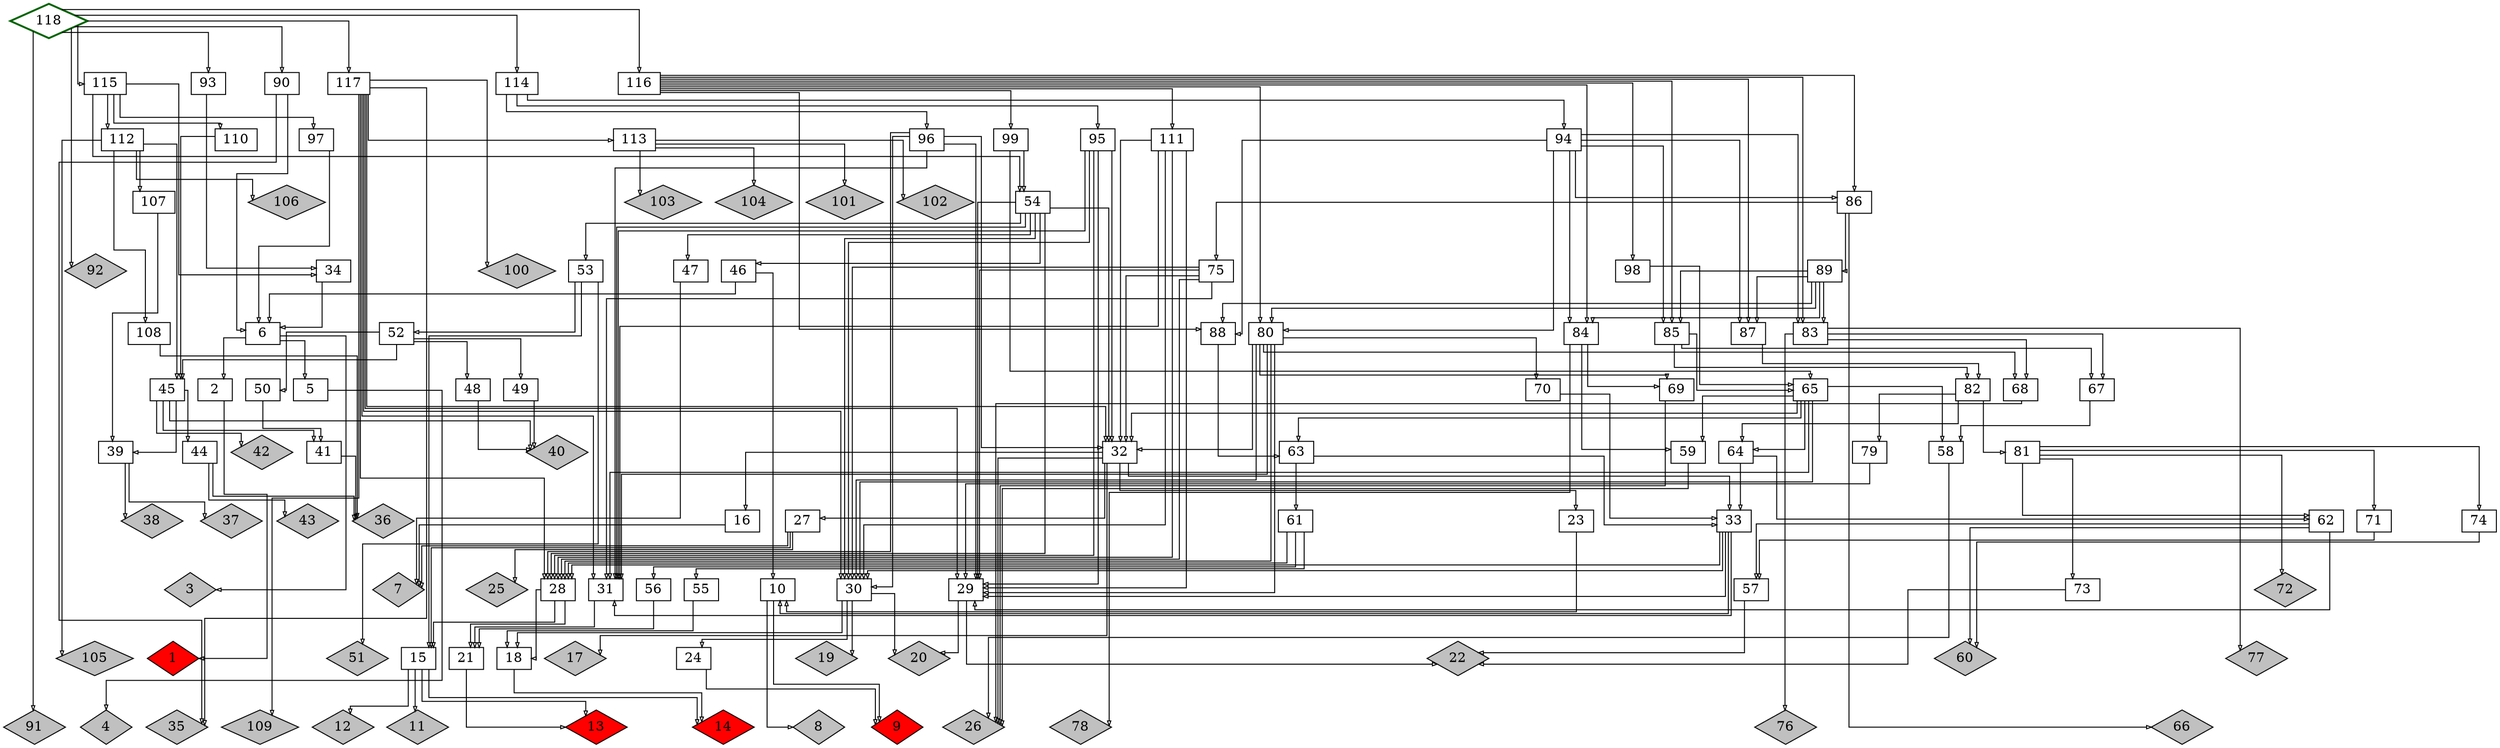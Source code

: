 digraph G {
	concentrate=false
	center=true
	splines=ortho
	nodesep=0.2
	ranksep=0.5
	edge [arrowsize=0.5, arrowhead="empty", weight=0.1]
	{
	node [shape=diamond, style=bold]
	118[color=darkgreen]
	}
	{
	node [shape=diamond, style=filled]
	1, 3, 4, 7, 8, 9, 11, 12, 13, 14, 17, 19, 20, 22, 25, 26, 35, 36, 37, 38, 40, 42, 43, 51, 60, 66, 72, 76, 77, 78, 91, 92, 100, 101, 102, 103, 104, 105, 106, 109 [fillcolor=grey]
	}
	{
	node [shape=box, width=0.5, height=0.3]
	2, 5, 6, 10, 15, 16, 18, 21, 23, 24, 27, 28, 29, 30, 31, 32, 33, 34, 39, 41, 44, 45, 46, 47, 48, 49, 50, 52, 53, 54, 55, 56, 57, 58, 59, 61, 62, 63, 64, 65, 67, 68, 69, 70, 71, 73, 74, 75, 79, 80, 81, 82, 83, 84, 85, 86, 87, 88, 89, 90, 93, 94, 95, 96, 97, 98, 99, 107, 108, 110, 111, 112, 113, 114, 115, 116, 117
	}
	{
	node [shape=diamond, style=filled]
	1, 9, 13, 14 [fillcolor=red]
	}
2 -> 1
5 -> 4
6 -> 2, 3, 5
10 -> 8, 9
15 -> 11, 12, 13, 14
16 -> 7
18 -> 14
21 -> 13
23 -> 10
24 -> 9
27 -> 7, 15, 25
28 -> 15, 18, 21
29 -> 20, 22
30 -> 18, 19, 20, 24
31 -> 21
32 -> 16, 17, 23, 26, 27, 33
33 -> 10, 28, 29, 30, 31
34 -> 6
39 -> 37, 38
41 -> 36
44 -> 36, 43
45 -> 39, 40, 41, 42, 44
46 -> 6, 10
47 -> 7
48 -> 40
49 -> 40
50 -> 41
52 -> 45, 48, 49, 50
53 -> 15, 51, 52
54 -> 28, 29, 30, 31, 32, 46, 47, 53
55 -> 18
56 -> 21
57 -> 22
58 -> 26
59 -> 26
61 -> 28, 55, 56
62 -> 29, 57, 60
63 -> 33, 61
64 -> 33, 62
65 -> 30, 31, 32, 58, 59, 63, 64
67 -> 58
68 -> 26
69 -> 26
70 -> 33
71 -> 57
73 -> 22
74 -> 60
75 -> 28, 29, 30, 31, 32
79 -> 29
80 -> 28, 29, 30, 31, 32, 68, 69, 70
81 -> 62, 71, 72, 73, 74
82 -> 64, 79, 81
83 -> 67, 68, 76, 77
84 -> 59, 69, 78
85 -> 65, 67, 82
86 -> 66, 75, 89
87 -> 82
88 -> 63
89 -> 80, 83, 84, 85, 87, 88
90 -> 6, 35
93 -> 34
94 -> 80, 83, 84, 85, 86, 87, 88
95 -> 28, 29, 30, 31, 32
96 -> 28, 29, 30, 31, 32
97 -> 6
98 -> 65
99 -> 54, 65
107 -> 39
108 -> 36
110 -> 45
111 -> 28, 29, 30, 31, 32
112 -> 45, 105, 106, 107, 108
113 -> 101, 102, 103, 104
114 -> 94, 95, 96
115 -> 34, 54, 97, 110, 112
116 -> 80, 83, 84, 85, 86, 87, 88, 98, 99, 111
117 -> 28, 29, 30, 31, 32, 35, 100, 109, 113
118 -> 90, 91, 92, 93, 114, 115, 116, 117
}